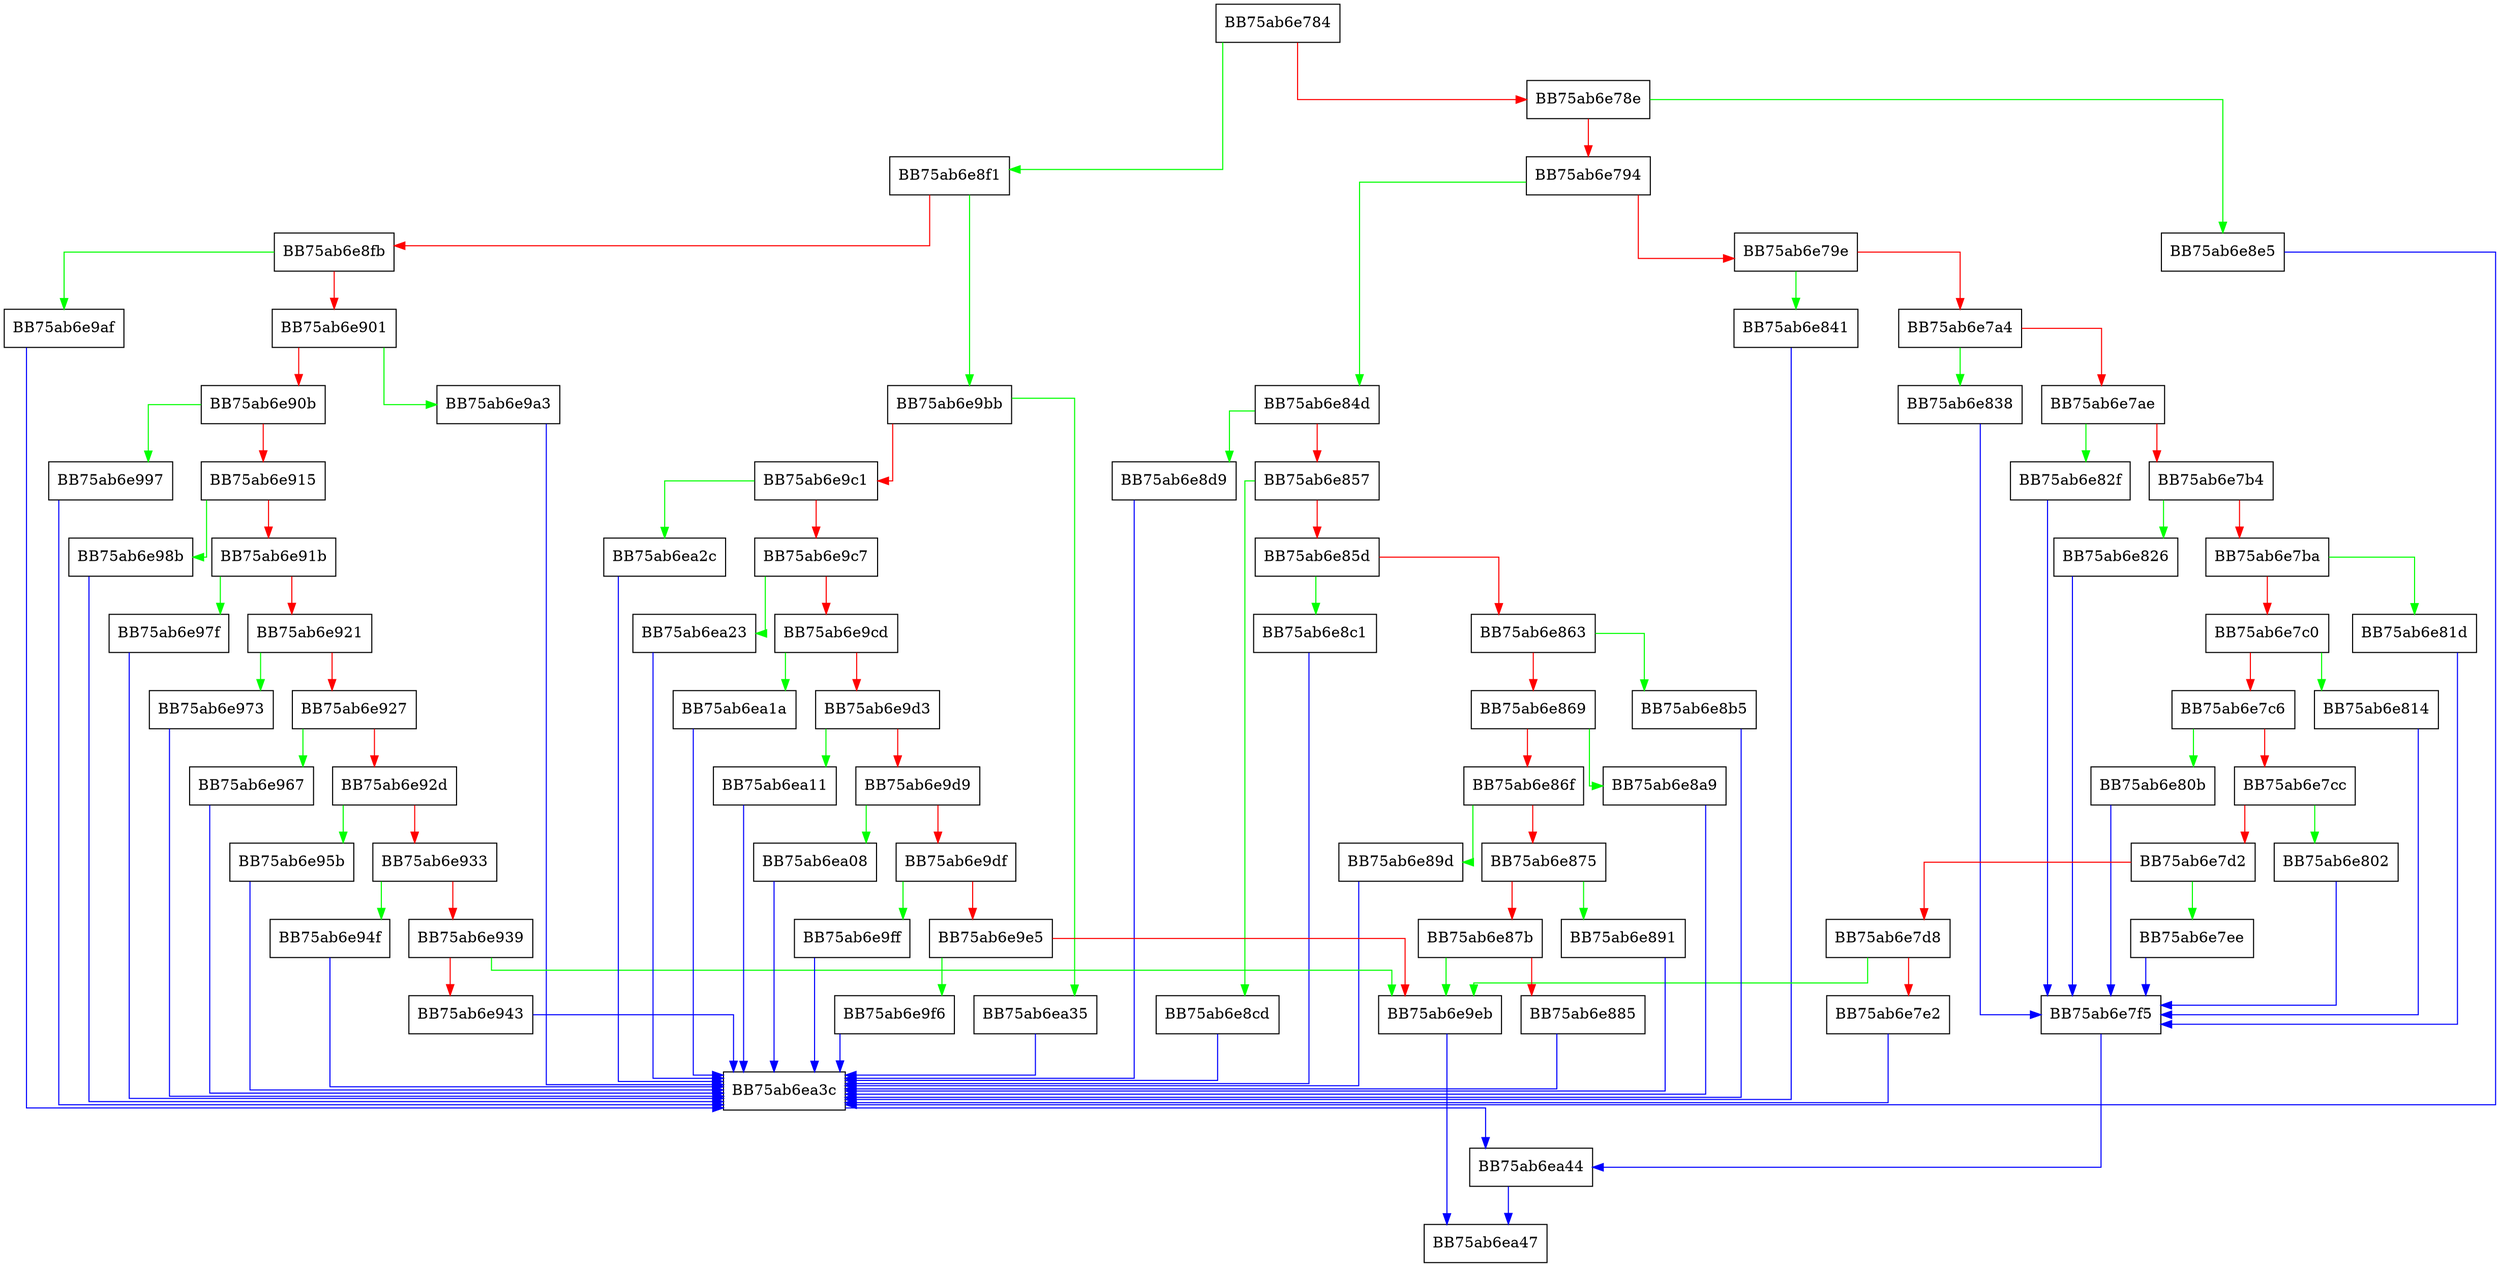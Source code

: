 digraph GetUpgradeQuery {
  node [shape="box"];
  graph [splines=ortho];
  BB75ab6e784 -> BB75ab6e8f1 [color="green"];
  BB75ab6e784 -> BB75ab6e78e [color="red"];
  BB75ab6e78e -> BB75ab6e8e5 [color="green"];
  BB75ab6e78e -> BB75ab6e794 [color="red"];
  BB75ab6e794 -> BB75ab6e84d [color="green"];
  BB75ab6e794 -> BB75ab6e79e [color="red"];
  BB75ab6e79e -> BB75ab6e841 [color="green"];
  BB75ab6e79e -> BB75ab6e7a4 [color="red"];
  BB75ab6e7a4 -> BB75ab6e838 [color="green"];
  BB75ab6e7a4 -> BB75ab6e7ae [color="red"];
  BB75ab6e7ae -> BB75ab6e82f [color="green"];
  BB75ab6e7ae -> BB75ab6e7b4 [color="red"];
  BB75ab6e7b4 -> BB75ab6e826 [color="green"];
  BB75ab6e7b4 -> BB75ab6e7ba [color="red"];
  BB75ab6e7ba -> BB75ab6e81d [color="green"];
  BB75ab6e7ba -> BB75ab6e7c0 [color="red"];
  BB75ab6e7c0 -> BB75ab6e814 [color="green"];
  BB75ab6e7c0 -> BB75ab6e7c6 [color="red"];
  BB75ab6e7c6 -> BB75ab6e80b [color="green"];
  BB75ab6e7c6 -> BB75ab6e7cc [color="red"];
  BB75ab6e7cc -> BB75ab6e802 [color="green"];
  BB75ab6e7cc -> BB75ab6e7d2 [color="red"];
  BB75ab6e7d2 -> BB75ab6e7ee [color="green"];
  BB75ab6e7d2 -> BB75ab6e7d8 [color="red"];
  BB75ab6e7d8 -> BB75ab6e9eb [color="green"];
  BB75ab6e7d8 -> BB75ab6e7e2 [color="red"];
  BB75ab6e7e2 -> BB75ab6ea3c [color="blue"];
  BB75ab6e7ee -> BB75ab6e7f5 [color="blue"];
  BB75ab6e7f5 -> BB75ab6ea44 [color="blue"];
  BB75ab6e802 -> BB75ab6e7f5 [color="blue"];
  BB75ab6e80b -> BB75ab6e7f5 [color="blue"];
  BB75ab6e814 -> BB75ab6e7f5 [color="blue"];
  BB75ab6e81d -> BB75ab6e7f5 [color="blue"];
  BB75ab6e826 -> BB75ab6e7f5 [color="blue"];
  BB75ab6e82f -> BB75ab6e7f5 [color="blue"];
  BB75ab6e838 -> BB75ab6e7f5 [color="blue"];
  BB75ab6e841 -> BB75ab6ea3c [color="blue"];
  BB75ab6e84d -> BB75ab6e8d9 [color="green"];
  BB75ab6e84d -> BB75ab6e857 [color="red"];
  BB75ab6e857 -> BB75ab6e8cd [color="green"];
  BB75ab6e857 -> BB75ab6e85d [color="red"];
  BB75ab6e85d -> BB75ab6e8c1 [color="green"];
  BB75ab6e85d -> BB75ab6e863 [color="red"];
  BB75ab6e863 -> BB75ab6e8b5 [color="green"];
  BB75ab6e863 -> BB75ab6e869 [color="red"];
  BB75ab6e869 -> BB75ab6e8a9 [color="green"];
  BB75ab6e869 -> BB75ab6e86f [color="red"];
  BB75ab6e86f -> BB75ab6e89d [color="green"];
  BB75ab6e86f -> BB75ab6e875 [color="red"];
  BB75ab6e875 -> BB75ab6e891 [color="green"];
  BB75ab6e875 -> BB75ab6e87b [color="red"];
  BB75ab6e87b -> BB75ab6e9eb [color="green"];
  BB75ab6e87b -> BB75ab6e885 [color="red"];
  BB75ab6e885 -> BB75ab6ea3c [color="blue"];
  BB75ab6e891 -> BB75ab6ea3c [color="blue"];
  BB75ab6e89d -> BB75ab6ea3c [color="blue"];
  BB75ab6e8a9 -> BB75ab6ea3c [color="blue"];
  BB75ab6e8b5 -> BB75ab6ea3c [color="blue"];
  BB75ab6e8c1 -> BB75ab6ea3c [color="blue"];
  BB75ab6e8cd -> BB75ab6ea3c [color="blue"];
  BB75ab6e8d9 -> BB75ab6ea3c [color="blue"];
  BB75ab6e8e5 -> BB75ab6ea3c [color="blue"];
  BB75ab6e8f1 -> BB75ab6e9bb [color="green"];
  BB75ab6e8f1 -> BB75ab6e8fb [color="red"];
  BB75ab6e8fb -> BB75ab6e9af [color="green"];
  BB75ab6e8fb -> BB75ab6e901 [color="red"];
  BB75ab6e901 -> BB75ab6e9a3 [color="green"];
  BB75ab6e901 -> BB75ab6e90b [color="red"];
  BB75ab6e90b -> BB75ab6e997 [color="green"];
  BB75ab6e90b -> BB75ab6e915 [color="red"];
  BB75ab6e915 -> BB75ab6e98b [color="green"];
  BB75ab6e915 -> BB75ab6e91b [color="red"];
  BB75ab6e91b -> BB75ab6e97f [color="green"];
  BB75ab6e91b -> BB75ab6e921 [color="red"];
  BB75ab6e921 -> BB75ab6e973 [color="green"];
  BB75ab6e921 -> BB75ab6e927 [color="red"];
  BB75ab6e927 -> BB75ab6e967 [color="green"];
  BB75ab6e927 -> BB75ab6e92d [color="red"];
  BB75ab6e92d -> BB75ab6e95b [color="green"];
  BB75ab6e92d -> BB75ab6e933 [color="red"];
  BB75ab6e933 -> BB75ab6e94f [color="green"];
  BB75ab6e933 -> BB75ab6e939 [color="red"];
  BB75ab6e939 -> BB75ab6e9eb [color="green"];
  BB75ab6e939 -> BB75ab6e943 [color="red"];
  BB75ab6e943 -> BB75ab6ea3c [color="blue"];
  BB75ab6e94f -> BB75ab6ea3c [color="blue"];
  BB75ab6e95b -> BB75ab6ea3c [color="blue"];
  BB75ab6e967 -> BB75ab6ea3c [color="blue"];
  BB75ab6e973 -> BB75ab6ea3c [color="blue"];
  BB75ab6e97f -> BB75ab6ea3c [color="blue"];
  BB75ab6e98b -> BB75ab6ea3c [color="blue"];
  BB75ab6e997 -> BB75ab6ea3c [color="blue"];
  BB75ab6e9a3 -> BB75ab6ea3c [color="blue"];
  BB75ab6e9af -> BB75ab6ea3c [color="blue"];
  BB75ab6e9bb -> BB75ab6ea35 [color="green"];
  BB75ab6e9bb -> BB75ab6e9c1 [color="red"];
  BB75ab6e9c1 -> BB75ab6ea2c [color="green"];
  BB75ab6e9c1 -> BB75ab6e9c7 [color="red"];
  BB75ab6e9c7 -> BB75ab6ea23 [color="green"];
  BB75ab6e9c7 -> BB75ab6e9cd [color="red"];
  BB75ab6e9cd -> BB75ab6ea1a [color="green"];
  BB75ab6e9cd -> BB75ab6e9d3 [color="red"];
  BB75ab6e9d3 -> BB75ab6ea11 [color="green"];
  BB75ab6e9d3 -> BB75ab6e9d9 [color="red"];
  BB75ab6e9d9 -> BB75ab6ea08 [color="green"];
  BB75ab6e9d9 -> BB75ab6e9df [color="red"];
  BB75ab6e9df -> BB75ab6e9ff [color="green"];
  BB75ab6e9df -> BB75ab6e9e5 [color="red"];
  BB75ab6e9e5 -> BB75ab6e9f6 [color="green"];
  BB75ab6e9e5 -> BB75ab6e9eb [color="red"];
  BB75ab6e9eb -> BB75ab6ea47 [color="blue"];
  BB75ab6e9f6 -> BB75ab6ea3c [color="blue"];
  BB75ab6e9ff -> BB75ab6ea3c [color="blue"];
  BB75ab6ea08 -> BB75ab6ea3c [color="blue"];
  BB75ab6ea11 -> BB75ab6ea3c [color="blue"];
  BB75ab6ea1a -> BB75ab6ea3c [color="blue"];
  BB75ab6ea23 -> BB75ab6ea3c [color="blue"];
  BB75ab6ea2c -> BB75ab6ea3c [color="blue"];
  BB75ab6ea35 -> BB75ab6ea3c [color="blue"];
  BB75ab6ea3c -> BB75ab6ea44 [color="blue"];
  BB75ab6ea44 -> BB75ab6ea47 [color="blue"];
}
